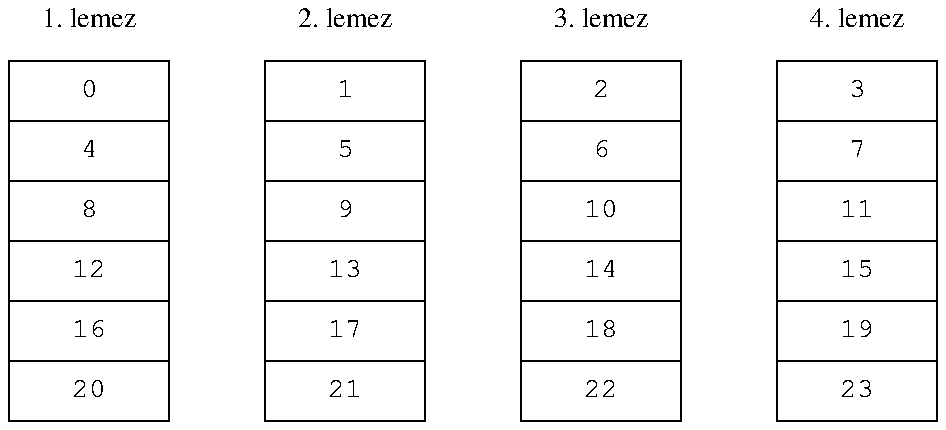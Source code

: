 .\" $FreeBSD: doc/hu_HU.ISO8859-2/books/handbook/vinum/vinum-striped.pic,v 1.2 2008/06/25 11:28:10 gabor Exp $
.\" The FreeBSD Hungarian Documentation Project
.\" Translated by: PALI, Gabor <pgj@FreeBSD.org>
.\" %SOURCE%    share/images/books/handbook/vinum/vinum-striped.pic
.\" %SRCID%     1.1
.PS
h = .3i
dh = .02i
dw = .8i
down
[
        [
                boxht = h; boxwid = dw

.\"     ORIG:   box invis "\f(CW0\fP"
.\"             box invis "\f(CW1\fP"
.\"             box invis "\f(CW2\fP"
.\"             box invis "\f(CW3\fP"
.\"             box invis "\f(CW4\fP"
.\"             box invis "\f(CW5\fP"
.\" 
.\"           A:    box at ORIG.e+(.4,0) ht h "\f(CW0\fP"
move right 1i; down
          A:    box ht h "\f(CW0\fP"
          B:    box ht h "\f(CW4\fP"
          C:    box ht h "\f(CW8\fP"
          D:    box ht h "\f(CW12\fP"
          E:    box ht h "\f(CW16\fP"
          F:    box ht h "\f(CW20\fP"

          A1:   box at A+(dw*1.6,0) ht h "\f(CW1\fP"
          B1:    box ht h "\f(CW5\fP"
          C1:    box ht h "\f(CW9\fP"
          D1:    box ht h "\f(CW13\fP"
          E1:    box ht h "\f(CW17\fP"
          F1:    box ht h "\f(CW21\fP"

          A2:   box at A1+(dw*1.6,0) ht h "\f(CW2\fP"
          B2:    box ht h "\f(CW6\fP"
          C2:    box ht h "\f(CW10\fP"
          D2:    box ht h "\f(CW14\fP"
          E2:    box ht h "\f(CW18\fP"
          F2:    box ht h "\f(CW22\fP"

          A3:   box at A2+(dw*1.6,0) ht h "\f(CW3\fP"
          B3:    box ht h "\f(CW7\fP"
          C3:    box ht h "\f(CW11\fP"
          D3:    box ht h "\f(CW15\fP"
          E3:    box ht h "\f(CW19\fP"
          F3:    box ht h "\f(CW23\fP"

.\" "Offset" at ORIG.n+(0,.2i)
"1. lemez" at A.n+(0,.2i)
"2. lemez" at A1.n+(0,.2i)
"3. lemez" at A2.n+(0,.2i)
"4. lemez" at A3.n+(0,.2i)

.\" 
.\"   arrow from A.e to A1.w
.\"   arrow from B.e to B1.w
.\"   arrow from C.e to C1.w
.\"   arrow from D.e to D1.w
.\"   arrow from E.e to E1.w
.\"   arrow from F.e to F1.w
.\" 
.\"   arrow from A1.e to A2.w
.\"   arrow from B1.e to B2.w
.\"   arrow from C1.e to C2.w
.\"   arrow from D1.e to D2.w
.\"   arrow from E1.e to E2.w
.\"   arrow from F1.e to F2.w
.\" 
.\"   arrow from A2.e to A3.w
.\"   arrow from B2.e to B3.w
.\"   arrow from C2.e to C3.w
.\"   arrow from D2.e to D3.w
.\"   arrow from E2.e to E3.w
.\"   arrow from F2.e to F3.w
.\" 
.\"   arrow right .2i from A3.e
.\"   arrow right .2i from B3.e
.\"   arrow right .2i from C3.e
.\"   arrow right .2i from D3.e
.\"   arrow right .2i from E3.e
.\"   arrow right .2i from F3.e
               ]
]
.PE
